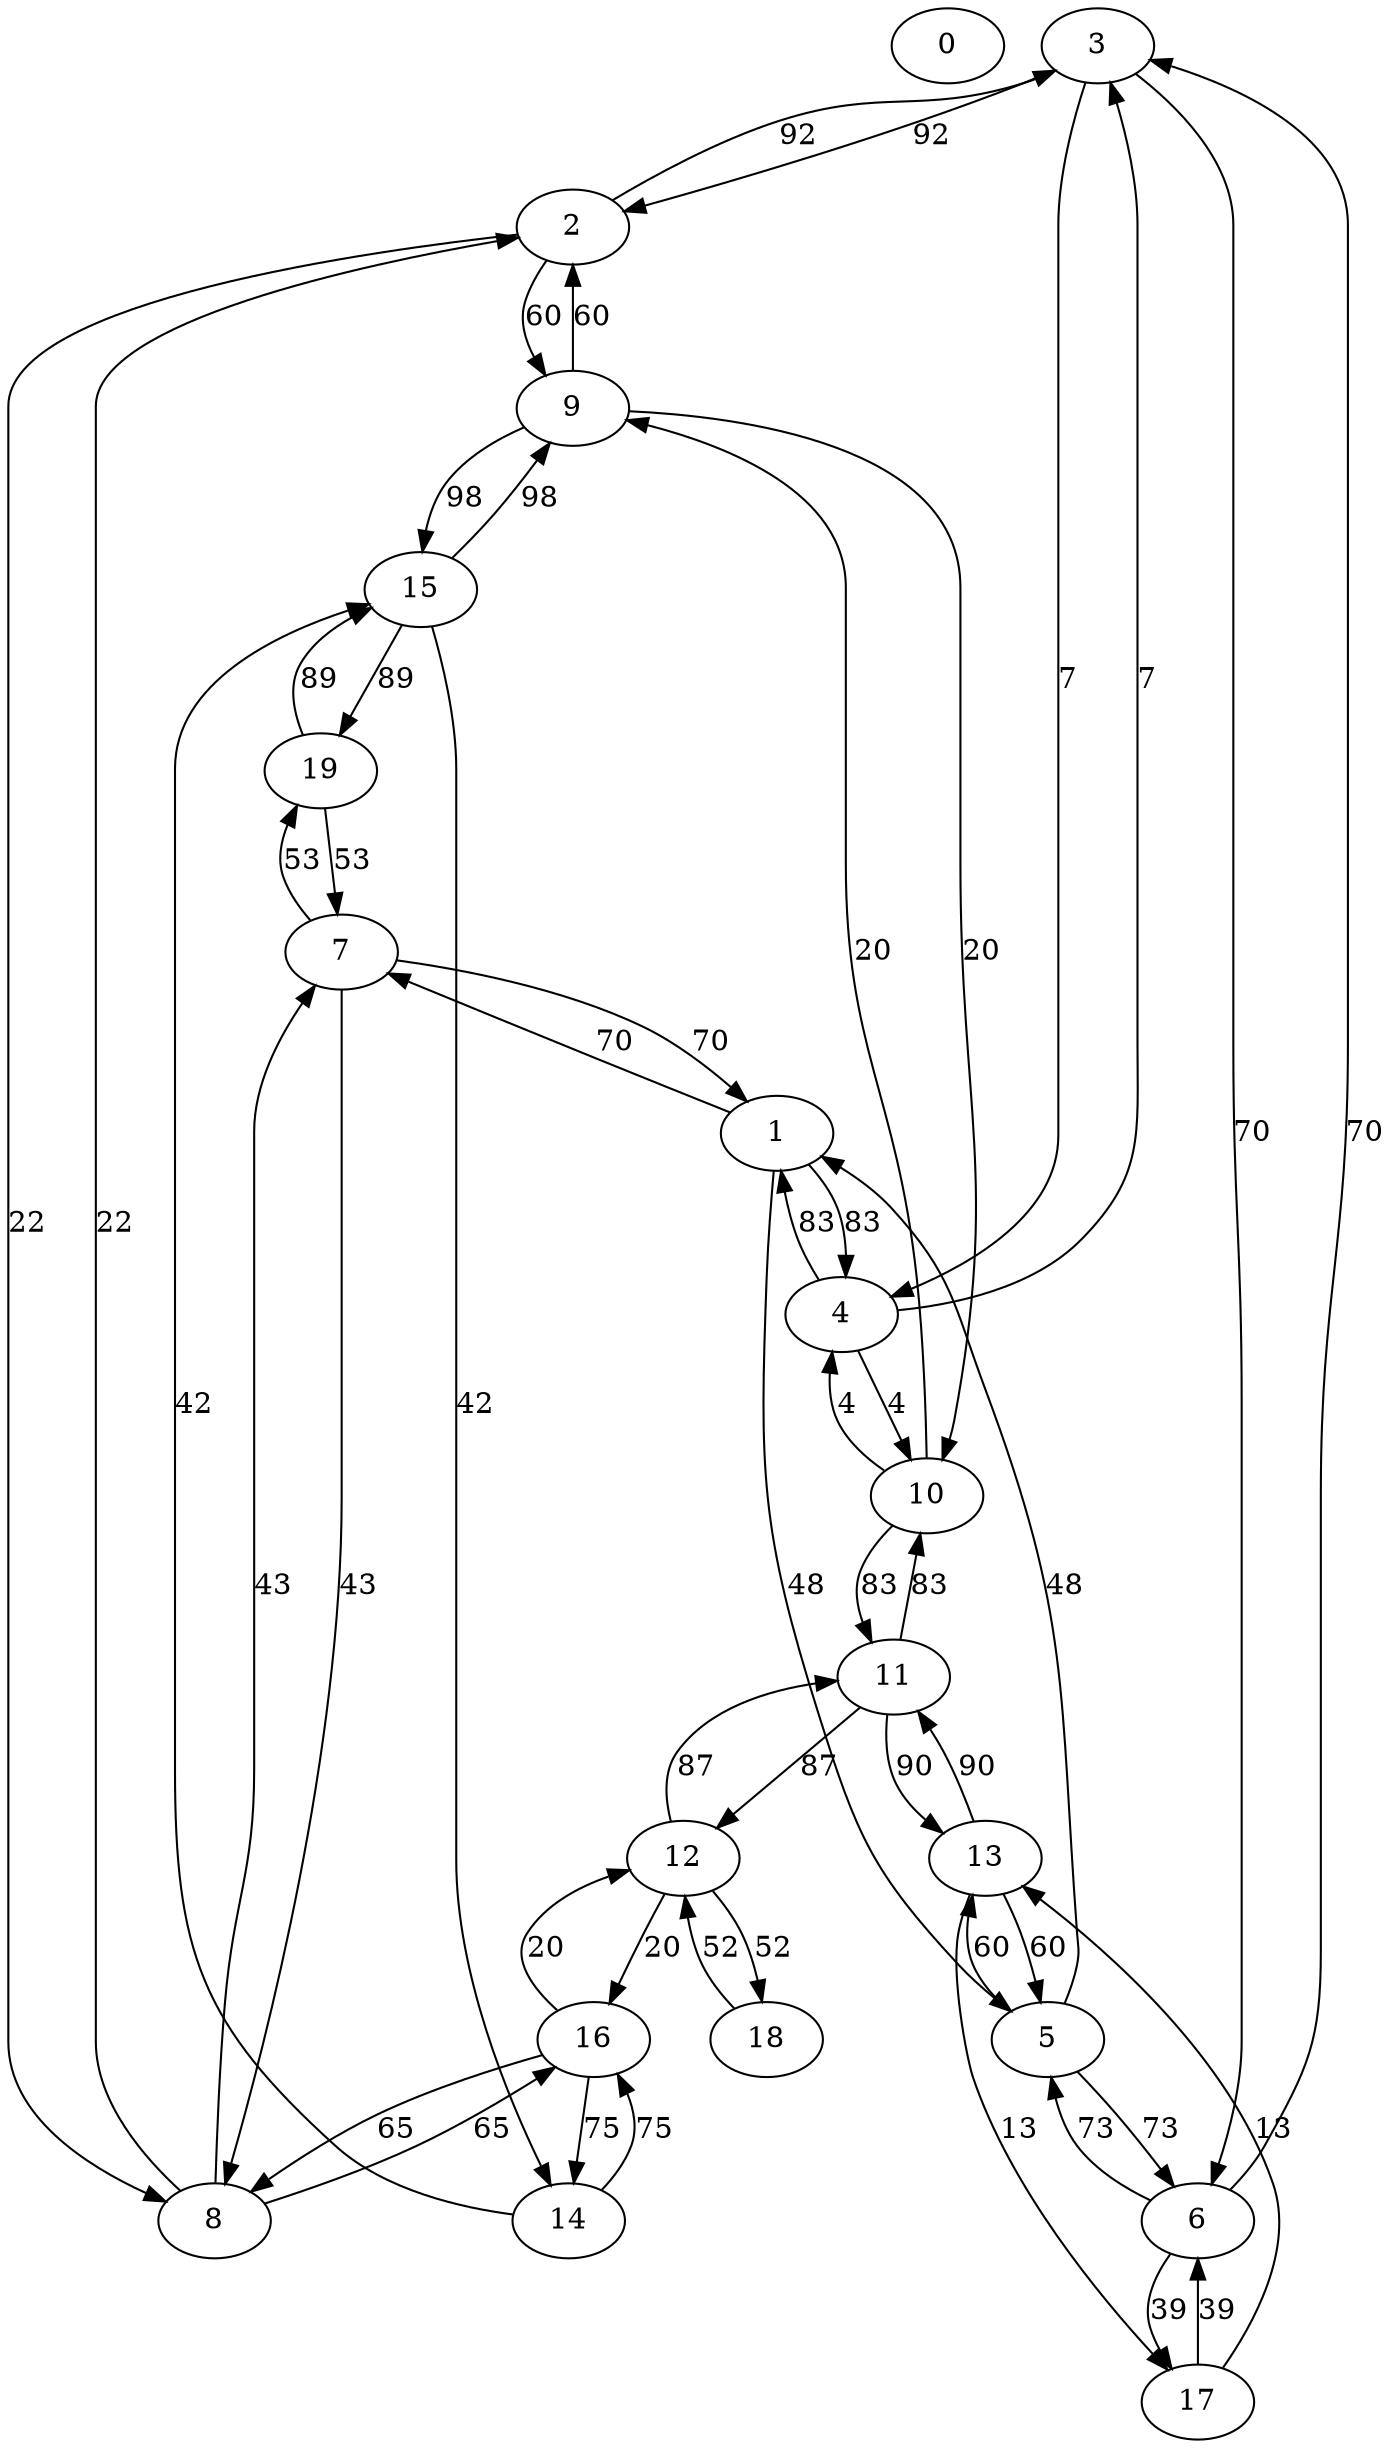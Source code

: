 digraph Bara20 {
0;3;2;4;1;5;6;7;8;9;10;11;12;13;15;14;16;17;18;19;3 -> 2 [label = 92];
2 -> 3 [label = 92];
4 -> 1 [label = 83];
1 -> 4 [label = 83];
4 -> 3 [label = 7];
3 -> 4 [label = 7];
5 -> 1 [label = 48];
1 -> 5 [label = 48];
6 -> 5 [label = 73];
5 -> 6 [label = 73];
6 -> 3 [label = 70];
3 -> 6 [label = 70];
7 -> 1 [label = 70];
1 -> 7 [label = 70];
8 -> 7 [label = 43];
7 -> 8 [label = 43];
8 -> 2 [label = 22];
2 -> 8 [label = 22];
9 -> 2 [label = 60];
2 -> 9 [label = 60];
10 -> 9 [label = 20];
9 -> 10 [label = 20];
10 -> 4 [label = 4];
4 -> 10 [label = 4];
11 -> 10 [label = 83];
10 -> 11 [label = 83];
12 -> 11 [label = 87];
11 -> 12 [label = 87];
13 -> 11 [label = 90];
11 -> 13 [label = 90];
13 -> 5 [label = 60];
5 -> 13 [label = 60];
15 -> 9 [label = 98];
9 -> 15 [label = 98];
15 -> 14 [label = 42];
14 -> 15 [label = 42];
16 -> 8 [label = 65];
8 -> 16 [label = 65];
16 -> 12 [label = 20];
12 -> 16 [label = 20];
16 -> 14 [label = 75];
14 -> 16 [label = 75];
17 -> 6 [label = 39];
6 -> 17 [label = 39];
17 -> 13 [label = 13];
13 -> 17 [label = 13];
18 -> 12 [label = 52];
12 -> 18 [label = 52];
19 -> 15 [label = 89];
15 -> 19 [label = 89];
19 -> 7 [label = 53];
7 -> 19 [label = 53];
}

